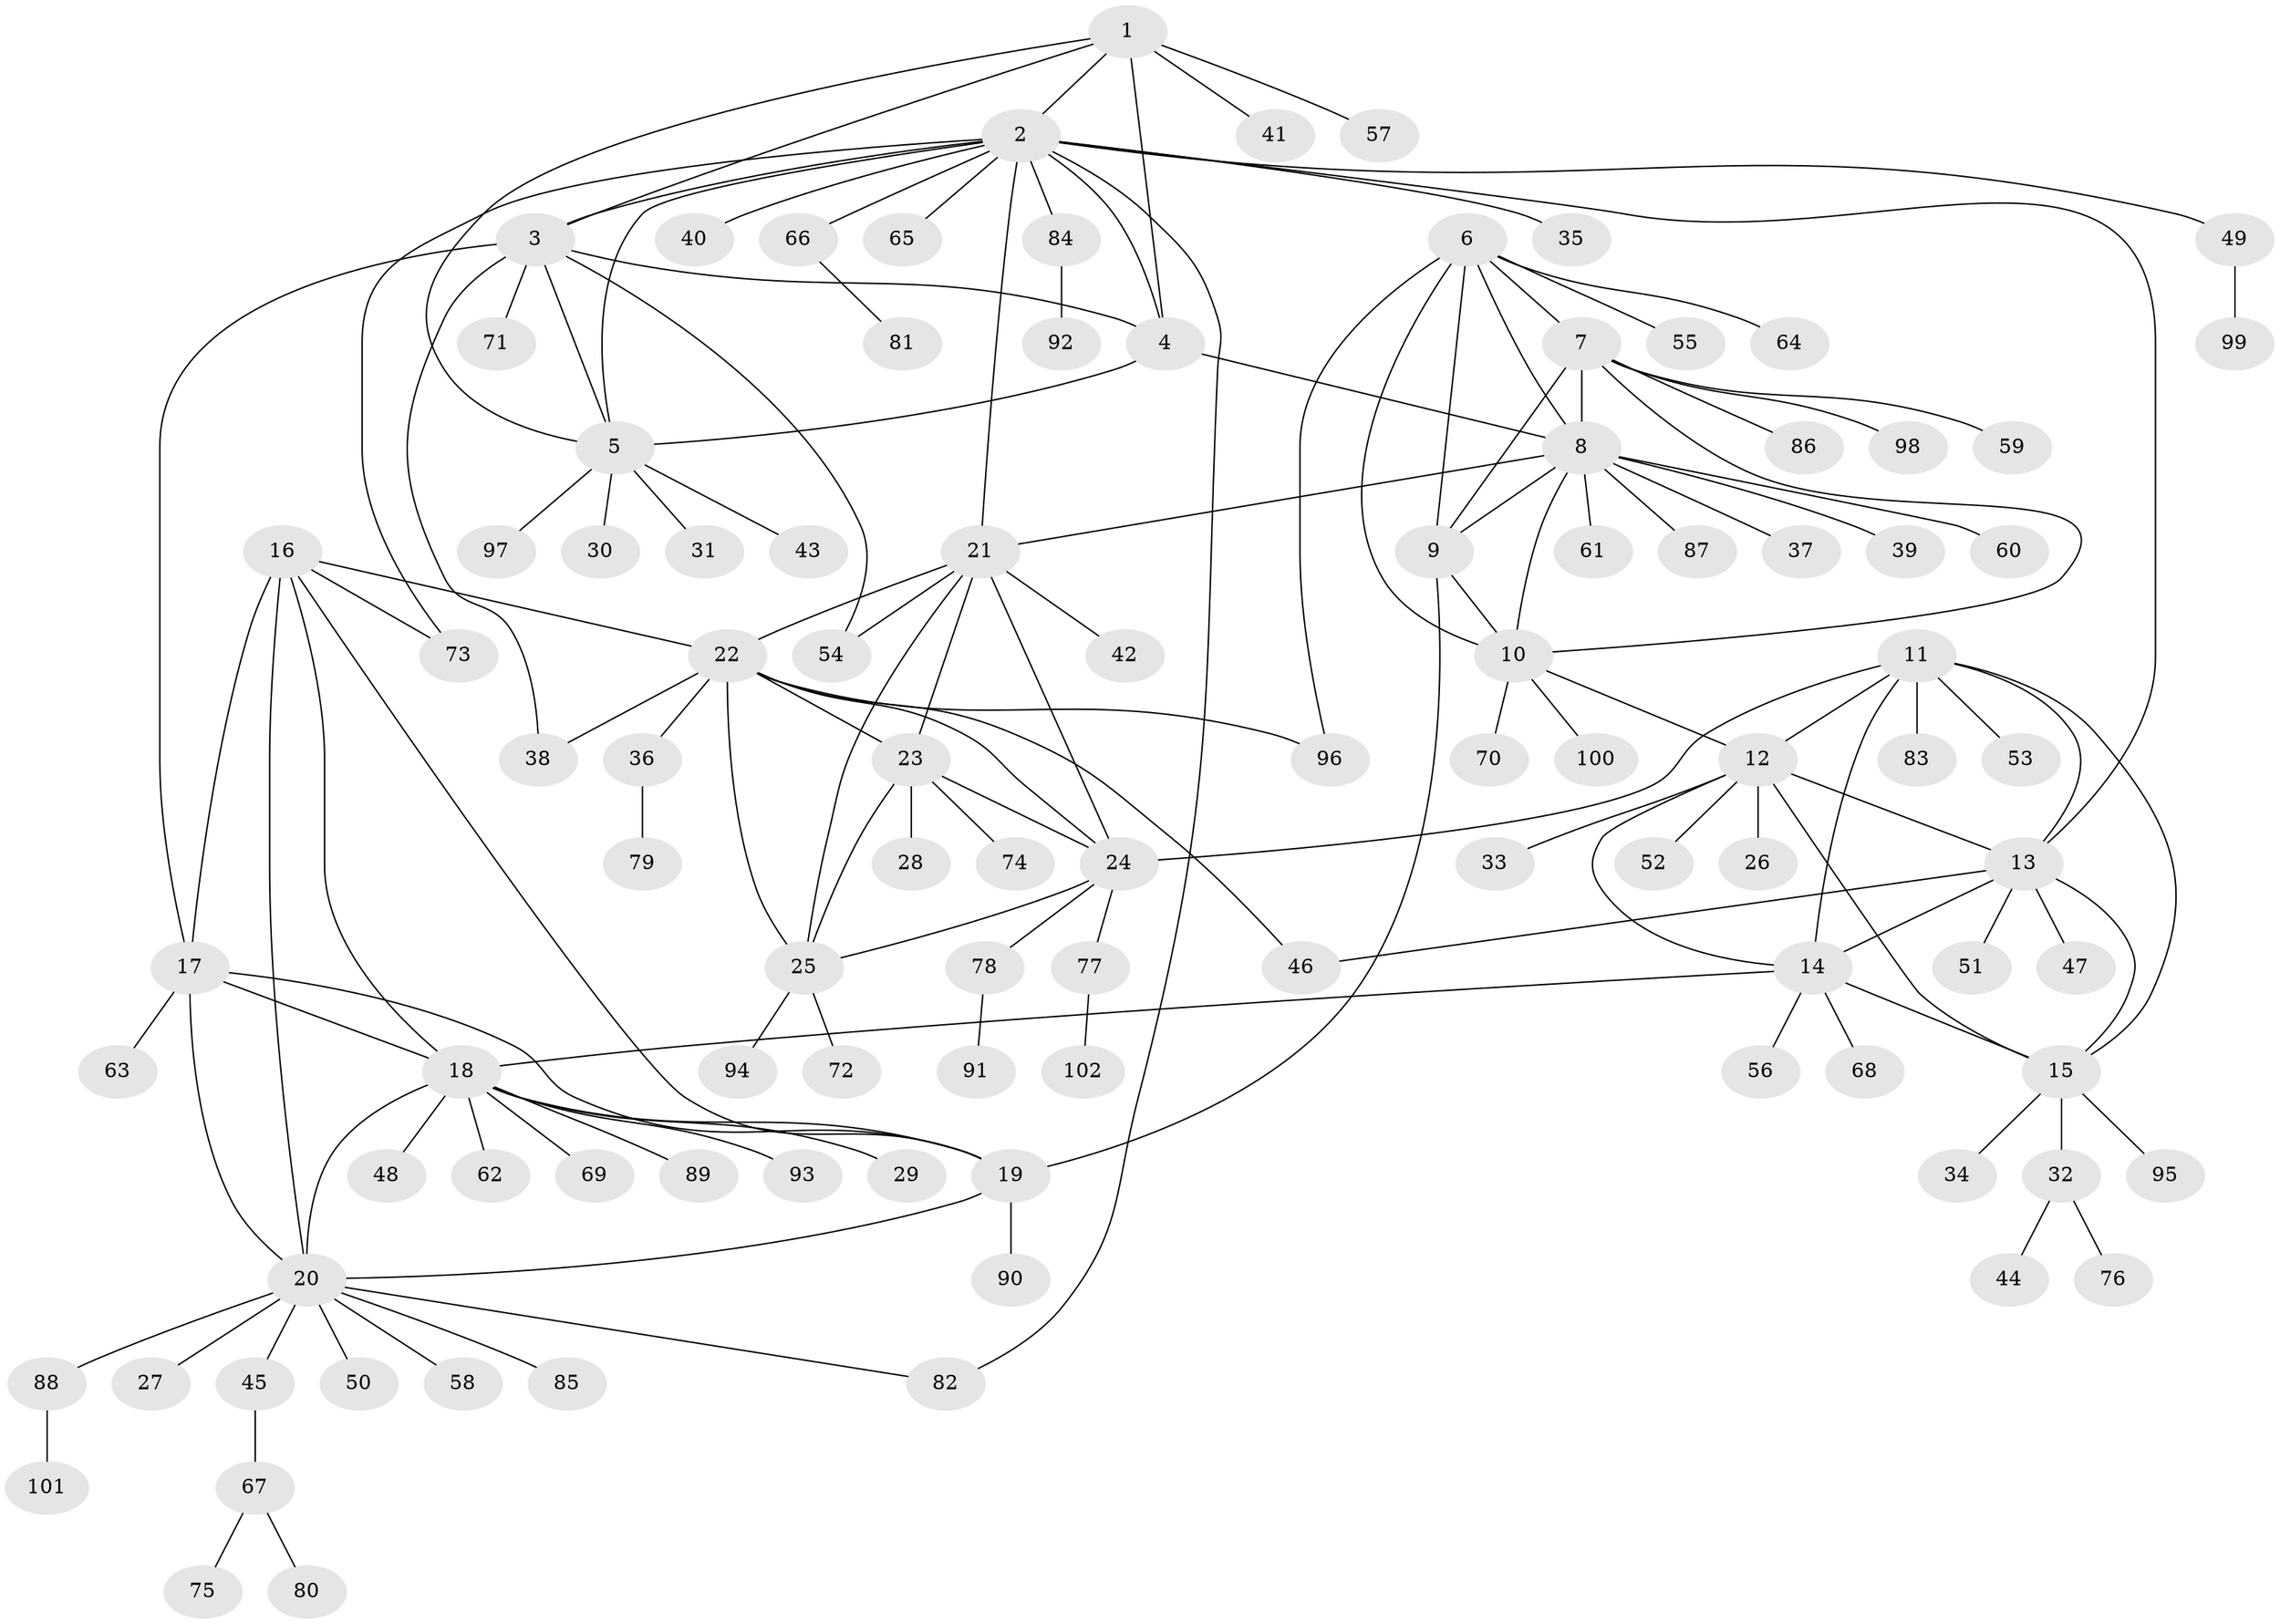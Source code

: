 // coarse degree distribution, {5: 0.07042253521126761, 20: 0.014084507042253521, 7: 0.028169014084507043, 3: 0.04225352112676056, 10: 0.014084507042253521, 6: 0.07042253521126761, 11: 0.014084507042253521, 9: 0.014084507042253521, 8: 0.014084507042253521, 1: 0.647887323943662, 2: 0.07042253521126761}
// Generated by graph-tools (version 1.1) at 2025/19/03/04/25 18:19:46]
// undirected, 102 vertices, 143 edges
graph export_dot {
graph [start="1"]
  node [color=gray90,style=filled];
  1;
  2;
  3;
  4;
  5;
  6;
  7;
  8;
  9;
  10;
  11;
  12;
  13;
  14;
  15;
  16;
  17;
  18;
  19;
  20;
  21;
  22;
  23;
  24;
  25;
  26;
  27;
  28;
  29;
  30;
  31;
  32;
  33;
  34;
  35;
  36;
  37;
  38;
  39;
  40;
  41;
  42;
  43;
  44;
  45;
  46;
  47;
  48;
  49;
  50;
  51;
  52;
  53;
  54;
  55;
  56;
  57;
  58;
  59;
  60;
  61;
  62;
  63;
  64;
  65;
  66;
  67;
  68;
  69;
  70;
  71;
  72;
  73;
  74;
  75;
  76;
  77;
  78;
  79;
  80;
  81;
  82;
  83;
  84;
  85;
  86;
  87;
  88;
  89;
  90;
  91;
  92;
  93;
  94;
  95;
  96;
  97;
  98;
  99;
  100;
  101;
  102;
  1 -- 2;
  1 -- 3;
  1 -- 4;
  1 -- 5;
  1 -- 41;
  1 -- 57;
  2 -- 3;
  2 -- 4;
  2 -- 5;
  2 -- 13;
  2 -- 21;
  2 -- 35;
  2 -- 40;
  2 -- 49;
  2 -- 65;
  2 -- 66;
  2 -- 73;
  2 -- 82;
  2 -- 84;
  3 -- 4;
  3 -- 5;
  3 -- 17;
  3 -- 38;
  3 -- 54;
  3 -- 71;
  4 -- 5;
  4 -- 8;
  5 -- 30;
  5 -- 31;
  5 -- 43;
  5 -- 97;
  6 -- 7;
  6 -- 8;
  6 -- 9;
  6 -- 10;
  6 -- 55;
  6 -- 64;
  6 -- 96;
  7 -- 8;
  7 -- 9;
  7 -- 10;
  7 -- 59;
  7 -- 86;
  7 -- 98;
  8 -- 9;
  8 -- 10;
  8 -- 21;
  8 -- 37;
  8 -- 39;
  8 -- 60;
  8 -- 61;
  8 -- 87;
  9 -- 10;
  9 -- 19;
  10 -- 12;
  10 -- 70;
  10 -- 100;
  11 -- 12;
  11 -- 13;
  11 -- 14;
  11 -- 15;
  11 -- 24;
  11 -- 53;
  11 -- 83;
  12 -- 13;
  12 -- 14;
  12 -- 15;
  12 -- 26;
  12 -- 33;
  12 -- 52;
  13 -- 14;
  13 -- 15;
  13 -- 46;
  13 -- 47;
  13 -- 51;
  14 -- 15;
  14 -- 18;
  14 -- 56;
  14 -- 68;
  15 -- 32;
  15 -- 34;
  15 -- 95;
  16 -- 17;
  16 -- 18;
  16 -- 19;
  16 -- 20;
  16 -- 22;
  16 -- 73;
  17 -- 18;
  17 -- 19;
  17 -- 20;
  17 -- 63;
  18 -- 19;
  18 -- 20;
  18 -- 29;
  18 -- 48;
  18 -- 62;
  18 -- 69;
  18 -- 89;
  18 -- 93;
  19 -- 20;
  19 -- 90;
  20 -- 27;
  20 -- 45;
  20 -- 50;
  20 -- 58;
  20 -- 82;
  20 -- 85;
  20 -- 88;
  21 -- 22;
  21 -- 23;
  21 -- 24;
  21 -- 25;
  21 -- 42;
  21 -- 54;
  22 -- 23;
  22 -- 24;
  22 -- 25;
  22 -- 36;
  22 -- 38;
  22 -- 46;
  22 -- 96;
  23 -- 24;
  23 -- 25;
  23 -- 28;
  23 -- 74;
  24 -- 25;
  24 -- 77;
  24 -- 78;
  25 -- 72;
  25 -- 94;
  32 -- 44;
  32 -- 76;
  36 -- 79;
  45 -- 67;
  49 -- 99;
  66 -- 81;
  67 -- 75;
  67 -- 80;
  77 -- 102;
  78 -- 91;
  84 -- 92;
  88 -- 101;
}
